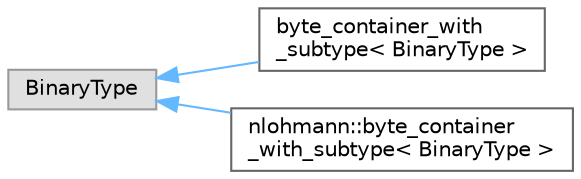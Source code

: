 digraph "Graphical Class Hierarchy"
{
 // LATEX_PDF_SIZE
  bgcolor="transparent";
  edge [fontname=Helvetica,fontsize=10,labelfontname=Helvetica,labelfontsize=10];
  node [fontname=Helvetica,fontsize=10,shape=box,height=0.2,width=0.4];
  rankdir="LR";
  Node0 [id="Node000000",label="BinaryType",height=0.2,width=0.4,color="grey60", fillcolor="#E0E0E0", style="filled",tooltip=" "];
  Node0 -> Node1 [id="edge11_Node000000_Node000001",dir="back",color="steelblue1",style="solid",tooltip=" "];
  Node1 [id="Node000001",label="byte_container_with\l_subtype\< BinaryType \>",height=0.2,width=0.4,color="grey40", fillcolor="white", style="filled",URL="$classbyte__container__with__subtype.html",tooltip="an internal type for a backed binary type"];
  Node0 -> Node2 [id="edge12_Node000000_Node000002",dir="back",color="steelblue1",style="solid",tooltip=" "];
  Node2 [id="Node000002",label="nlohmann::byte_container\l_with_subtype\< BinaryType \>",height=0.2,width=0.4,color="grey40", fillcolor="white", style="filled",URL="$classnlohmann_1_1byte__container__with__subtype.html",tooltip="an internal type for a backed binary type"];
}
